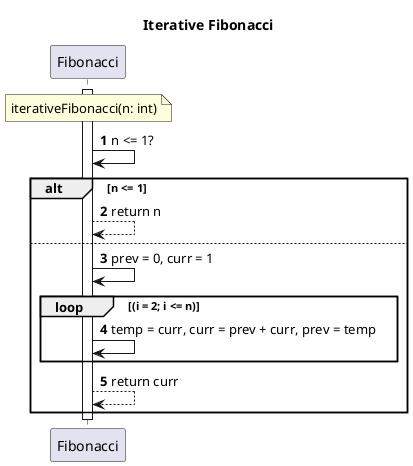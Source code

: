 @startuml
'https://plantuml.com/sequence-diagram

autonumber

title Iterative Fibonacci

participant Fibonacci
note over Fibonacci: iterativeFibonacci(n: int)
activate Fibonacci
Fibonacci -> Fibonacci: n <= 1?
  alt n <= 1
    Fibonacci --> Fibonacci: return n
  else
    Fibonacci -> Fibonacci: prev = 0, curr = 1
    loop (i = 2; i <= n)
      Fibonacci -> Fibonacci: temp = curr, curr = prev + curr, prev = temp
    end
    Fibonacci --> Fibonacci: return curr
  end
deactivate Fibonacci
@enduml